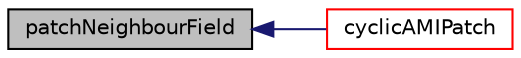 digraph "patchNeighbourField"
{
  bgcolor="transparent";
  edge [fontname="Helvetica",fontsize="10",labelfontname="Helvetica",labelfontsize="10"];
  node [fontname="Helvetica",fontsize="10",shape=record];
  rankdir="LR";
  Node140 [label="patchNeighbourField",height=0.2,width=0.4,color="black", fillcolor="grey75", style="filled", fontcolor="black"];
  Node140 -> Node141 [dir="back",color="midnightblue",fontsize="10",style="solid",fontname="Helvetica"];
  Node141 [label="cyclicAMIPatch",height=0.2,width=0.4,color="red",URL="$a22809.html#ab3395c1c1e111207784f75c4bc55f370",tooltip="Return local reference cast into the cyclic AMI patch. "];
}
